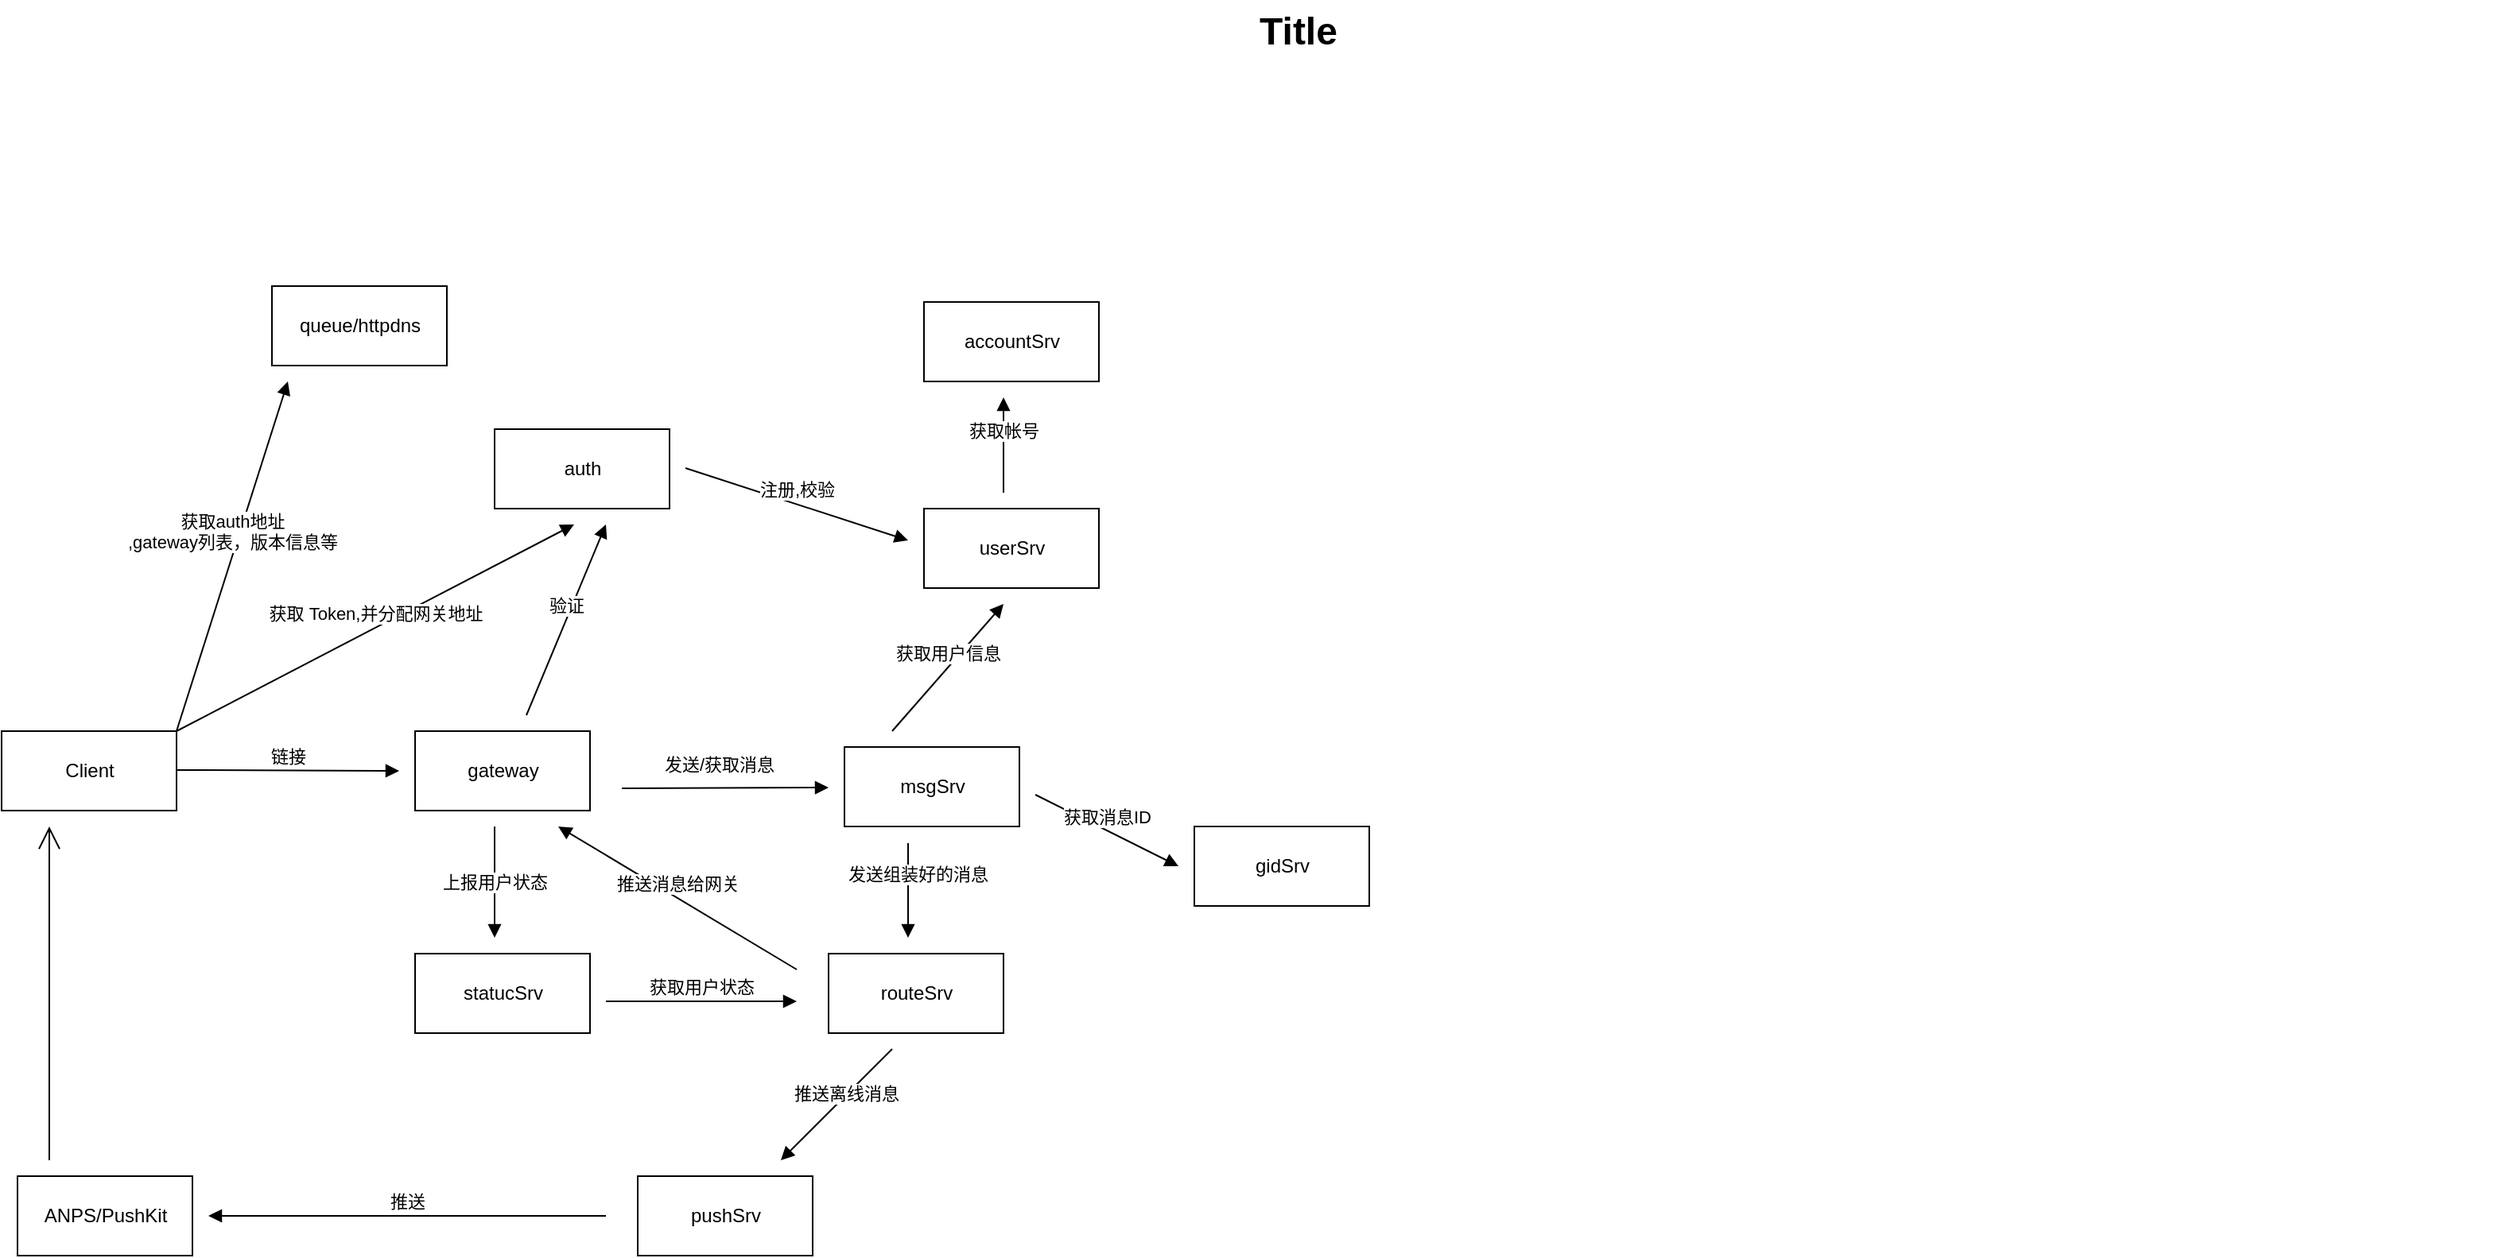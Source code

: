 <mxfile version="14.1.9" type="github">
  <diagram name="Page-1" id="929967ad-93f9-6ef4-fab6-5d389245f69c">
    <mxGraphModel dx="1422" dy="801" grid="1" gridSize="10" guides="1" tooltips="1" connect="1" arrows="1" fold="1" page="1" pageScale="1.5" pageWidth="1169" pageHeight="826" background="none" math="0" shadow="0">
      <root>
        <mxCell id="0" style=";html=1;" />
        <mxCell id="1" style=";html=1;" parent="0" />
        <mxCell id="1672d66443f91eb5-23" value="Title" style="text;strokeColor=none;fillColor=none;html=1;fontSize=24;fontStyle=1;verticalAlign=middle;align=center;" parent="1" vertex="1">
          <mxGeometry x="120" y="40" width="1510" height="40" as="geometry" />
        </mxCell>
        <mxCell id="0LhElkvIsWKuEvxpdALa-1" value="Client" style="html=1;" vertex="1" parent="1">
          <mxGeometry x="60" y="500" width="110" height="50" as="geometry" />
        </mxCell>
        <mxCell id="0LhElkvIsWKuEvxpdALa-2" value="queue/httpdns" style="html=1;" vertex="1" parent="1">
          <mxGeometry x="230" y="220" width="110" height="50" as="geometry" />
        </mxCell>
        <mxCell id="0LhElkvIsWKuEvxpdALa-4" value="auth" style="html=1;" vertex="1" parent="1">
          <mxGeometry x="370" y="310" width="110" height="50" as="geometry" />
        </mxCell>
        <mxCell id="0LhElkvIsWKuEvxpdALa-5" value="gateway" style="html=1;" vertex="1" parent="1">
          <mxGeometry x="320" y="500" width="110" height="50" as="geometry" />
        </mxCell>
        <mxCell id="0LhElkvIsWKuEvxpdALa-6" value="获取 Token,并分配网关地址" style="html=1;verticalAlign=bottom;endArrow=block;" edge="1" parent="1">
          <mxGeometry width="80" relative="1" as="geometry">
            <mxPoint x="170" y="500" as="sourcePoint" />
            <mxPoint x="420" y="370" as="targetPoint" />
          </mxGeometry>
        </mxCell>
        <mxCell id="0LhElkvIsWKuEvxpdALa-7" value="获取auth地址&lt;br&gt;,gateway列表，版本信息等" style="html=1;verticalAlign=bottom;endArrow=block;exitX=1;exitY=0;exitDx=0;exitDy=0;" edge="1" parent="1" source="0LhElkvIsWKuEvxpdALa-1">
          <mxGeometry width="80" relative="1" as="geometry">
            <mxPoint x="180" y="490" as="sourcePoint" />
            <mxPoint x="240" y="280" as="targetPoint" />
          </mxGeometry>
        </mxCell>
        <mxCell id="0LhElkvIsWKuEvxpdALa-8" value="链接" style="html=1;verticalAlign=bottom;endArrow=block;" edge="1" parent="1">
          <mxGeometry width="80" relative="1" as="geometry">
            <mxPoint x="170" y="524.5" as="sourcePoint" />
            <mxPoint x="310" y="525" as="targetPoint" />
          </mxGeometry>
        </mxCell>
        <mxCell id="0LhElkvIsWKuEvxpdALa-10" value="userSrv" style="html=1;" vertex="1" parent="1">
          <mxGeometry x="640" y="360" width="110" height="50" as="geometry" />
        </mxCell>
        <mxCell id="0LhElkvIsWKuEvxpdALa-11" value="验证" style="html=1;verticalAlign=bottom;endArrow=block;" edge="1" parent="1">
          <mxGeometry width="80" relative="1" as="geometry">
            <mxPoint x="390" y="490" as="sourcePoint" />
            <mxPoint x="440" y="370" as="targetPoint" />
          </mxGeometry>
        </mxCell>
        <mxCell id="0LhElkvIsWKuEvxpdALa-12" value="注册,校验" style="html=1;verticalAlign=bottom;endArrow=block;" edge="1" parent="1">
          <mxGeometry width="80" relative="1" as="geometry">
            <mxPoint x="490" y="334.5" as="sourcePoint" />
            <mxPoint x="630" y="380" as="targetPoint" />
          </mxGeometry>
        </mxCell>
        <mxCell id="0LhElkvIsWKuEvxpdALa-13" value="accountSrv" style="html=1;" vertex="1" parent="1">
          <mxGeometry x="640" y="230" width="110" height="50" as="geometry" />
        </mxCell>
        <mxCell id="0LhElkvIsWKuEvxpdALa-14" value="获取帐号" style="html=1;verticalAlign=bottom;endArrow=block;" edge="1" parent="1">
          <mxGeometry width="80" relative="1" as="geometry">
            <mxPoint x="690" y="350" as="sourcePoint" />
            <mxPoint x="690" y="290" as="targetPoint" />
          </mxGeometry>
        </mxCell>
        <mxCell id="0LhElkvIsWKuEvxpdALa-15" value="msgSrv" style="html=1;" vertex="1" parent="1">
          <mxGeometry x="590" y="510" width="110" height="50" as="geometry" />
        </mxCell>
        <mxCell id="0LhElkvIsWKuEvxpdALa-16" value="发送/获取消息" style="html=1;verticalAlign=bottom;endArrow=block;" edge="1" parent="1">
          <mxGeometry x="-0.051" y="6" width="80" relative="1" as="geometry">
            <mxPoint x="450" y="536" as="sourcePoint" />
            <mxPoint x="580" y="535.5" as="targetPoint" />
            <mxPoint as="offset" />
          </mxGeometry>
        </mxCell>
        <mxCell id="0LhElkvIsWKuEvxpdALa-17" value="gidSrv" style="html=1;" vertex="1" parent="1">
          <mxGeometry x="810" y="560" width="110" height="50" as="geometry" />
        </mxCell>
        <mxCell id="0LhElkvIsWKuEvxpdALa-18" value="获取消息ID" style="html=1;verticalAlign=bottom;endArrow=block;" edge="1" parent="1">
          <mxGeometry width="80" relative="1" as="geometry">
            <mxPoint x="710" y="540" as="sourcePoint" />
            <mxPoint x="800" y="585" as="targetPoint" />
          </mxGeometry>
        </mxCell>
        <mxCell id="0LhElkvIsWKuEvxpdALa-19" value="获取用户信息" style="html=1;verticalAlign=bottom;endArrow=block;" edge="1" parent="1">
          <mxGeometry width="80" relative="1" as="geometry">
            <mxPoint x="620" y="500" as="sourcePoint" />
            <mxPoint x="690" y="420" as="targetPoint" />
          </mxGeometry>
        </mxCell>
        <mxCell id="0LhElkvIsWKuEvxpdALa-20" value="statucSrv" style="html=1;" vertex="1" parent="1">
          <mxGeometry x="320" y="640" width="110" height="50" as="geometry" />
        </mxCell>
        <mxCell id="0LhElkvIsWKuEvxpdALa-21" value="上报用户状态" style="html=1;verticalAlign=bottom;endArrow=block;" edge="1" parent="1">
          <mxGeometry x="0.25" width="80" relative="1" as="geometry">
            <mxPoint x="370" y="560" as="sourcePoint" />
            <mxPoint x="370" y="630" as="targetPoint" />
            <mxPoint as="offset" />
          </mxGeometry>
        </mxCell>
        <mxCell id="0LhElkvIsWKuEvxpdALa-23" value="routeSrv" style="html=1;" vertex="1" parent="1">
          <mxGeometry x="580" y="640" width="110" height="50" as="geometry" />
        </mxCell>
        <mxCell id="0LhElkvIsWKuEvxpdALa-24" value="发送组装好的消息" style="html=1;verticalAlign=bottom;endArrow=block;" edge="1" parent="1">
          <mxGeometry x="-0.051" y="6" width="80" relative="1" as="geometry">
            <mxPoint x="630" y="570.5" as="sourcePoint" />
            <mxPoint x="630" y="630" as="targetPoint" />
            <mxPoint as="offset" />
          </mxGeometry>
        </mxCell>
        <mxCell id="0LhElkvIsWKuEvxpdALa-25" value="获取用户状态" style="html=1;verticalAlign=bottom;endArrow=block;" edge="1" parent="1">
          <mxGeometry width="80" relative="1" as="geometry">
            <mxPoint x="440" y="670" as="sourcePoint" />
            <mxPoint x="560" y="670" as="targetPoint" />
          </mxGeometry>
        </mxCell>
        <mxCell id="0LhElkvIsWKuEvxpdALa-26" value="推送消息给网关" style="html=1;verticalAlign=bottom;endArrow=block;" edge="1" parent="1">
          <mxGeometry width="80" relative="1" as="geometry">
            <mxPoint x="560" y="650" as="sourcePoint" />
            <mxPoint x="410" y="560" as="targetPoint" />
          </mxGeometry>
        </mxCell>
        <mxCell id="0LhElkvIsWKuEvxpdALa-27" value="pushSrv" style="html=1;" vertex="1" parent="1">
          <mxGeometry x="460" y="780" width="110" height="50" as="geometry" />
        </mxCell>
        <mxCell id="0LhElkvIsWKuEvxpdALa-28" value="推送离线消息" style="html=1;verticalAlign=bottom;endArrow=block;" edge="1" parent="1">
          <mxGeometry x="-0.051" y="6" width="80" relative="1" as="geometry">
            <mxPoint x="620" y="700" as="sourcePoint" />
            <mxPoint x="550" y="770" as="targetPoint" />
            <mxPoint as="offset" />
          </mxGeometry>
        </mxCell>
        <mxCell id="0LhElkvIsWKuEvxpdALa-29" value="ANPS/PushKit" style="html=1;" vertex="1" parent="1">
          <mxGeometry x="70" y="780" width="110" height="50" as="geometry" />
        </mxCell>
        <mxCell id="0LhElkvIsWKuEvxpdALa-32" value="" style="endArrow=open;endFill=1;endSize=12;html=1;" edge="1" parent="1">
          <mxGeometry width="160" relative="1" as="geometry">
            <mxPoint x="90" y="770" as="sourcePoint" />
            <mxPoint x="90" y="560" as="targetPoint" />
          </mxGeometry>
        </mxCell>
        <mxCell id="0LhElkvIsWKuEvxpdALa-34" value="推送" style="html=1;verticalAlign=bottom;endArrow=block;" edge="1" parent="1">
          <mxGeometry width="80" relative="1" as="geometry">
            <mxPoint x="440" y="805" as="sourcePoint" />
            <mxPoint x="190" y="805" as="targetPoint" />
          </mxGeometry>
        </mxCell>
      </root>
    </mxGraphModel>
  </diagram>
</mxfile>
